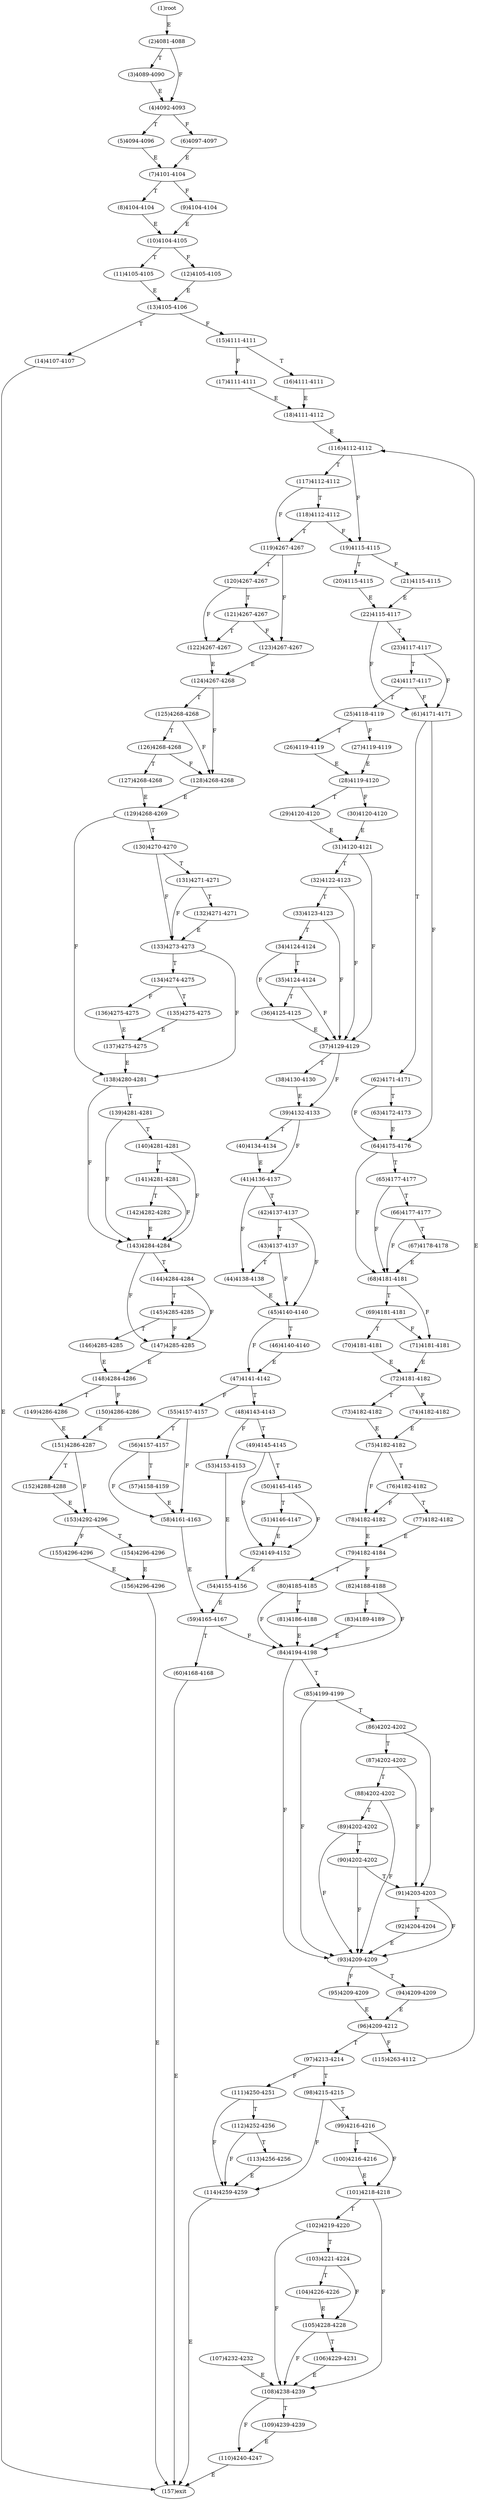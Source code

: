 digraph "" { 
1[ label="(1)root"];
2[ label="(2)4081-4088"];
3[ label="(3)4089-4090"];
4[ label="(4)4092-4093"];
5[ label="(5)4094-4096"];
6[ label="(6)4097-4097"];
7[ label="(7)4101-4104"];
8[ label="(8)4104-4104"];
9[ label="(9)4104-4104"];
10[ label="(10)4104-4105"];
11[ label="(11)4105-4105"];
12[ label="(12)4105-4105"];
13[ label="(13)4105-4106"];
14[ label="(14)4107-4107"];
15[ label="(15)4111-4111"];
17[ label="(17)4111-4111"];
16[ label="(16)4111-4111"];
19[ label="(19)4115-4115"];
18[ label="(18)4111-4112"];
21[ label="(21)4115-4115"];
20[ label="(20)4115-4115"];
23[ label="(23)4117-4117"];
22[ label="(22)4115-4117"];
25[ label="(25)4118-4119"];
24[ label="(24)4117-4117"];
27[ label="(27)4119-4119"];
26[ label="(26)4119-4119"];
29[ label="(29)4120-4120"];
28[ label="(28)4119-4120"];
31[ label="(31)4120-4121"];
30[ label="(30)4120-4120"];
34[ label="(34)4124-4124"];
35[ label="(35)4124-4124"];
32[ label="(32)4122-4123"];
33[ label="(33)4123-4123"];
38[ label="(38)4130-4130"];
39[ label="(39)4132-4133"];
36[ label="(36)4125-4125"];
37[ label="(37)4129-4129"];
42[ label="(42)4137-4137"];
43[ label="(43)4137-4137"];
40[ label="(40)4134-4134"];
41[ label="(41)4136-4137"];
46[ label="(46)4140-4140"];
47[ label="(47)4141-4142"];
44[ label="(44)4138-4138"];
45[ label="(45)4140-4140"];
51[ label="(51)4146-4147"];
50[ label="(50)4145-4145"];
49[ label="(49)4145-4145"];
48[ label="(48)4143-4143"];
55[ label="(55)4157-4157"];
54[ label="(54)4155-4156"];
53[ label="(53)4153-4153"];
52[ label="(52)4149-4152"];
59[ label="(59)4165-4167"];
58[ label="(58)4161-4163"];
57[ label="(57)4158-4159"];
56[ label="(56)4157-4157"];
63[ label="(63)4172-4173"];
62[ label="(62)4171-4171"];
61[ label="(61)4171-4171"];
60[ label="(60)4168-4168"];
68[ label="(68)4181-4181"];
69[ label="(69)4181-4181"];
70[ label="(70)4181-4181"];
71[ label="(71)4181-4181"];
64[ label="(64)4175-4176"];
65[ label="(65)4177-4177"];
66[ label="(66)4177-4177"];
67[ label="(67)4178-4178"];
76[ label="(76)4182-4182"];
77[ label="(77)4182-4182"];
78[ label="(78)4182-4182"];
79[ label="(79)4182-4184"];
72[ label="(72)4181-4182"];
73[ label="(73)4182-4182"];
74[ label="(74)4182-4182"];
75[ label="(75)4182-4182"];
85[ label="(85)4199-4199"];
84[ label="(84)4194-4198"];
87[ label="(87)4202-4202"];
86[ label="(86)4202-4202"];
81[ label="(81)4186-4188"];
80[ label="(80)4185-4185"];
83[ label="(83)4189-4189"];
82[ label="(82)4188-4188"];
93[ label="(93)4209-4209"];
92[ label="(92)4204-4204"];
95[ label="(95)4209-4209"];
94[ label="(94)4209-4209"];
89[ label="(89)4202-4202"];
88[ label="(88)4202-4202"];
91[ label="(91)4203-4203"];
90[ label="(90)4202-4202"];
102[ label="(102)4219-4220"];
103[ label="(103)4221-4224"];
100[ label="(100)4216-4216"];
101[ label="(101)4218-4218"];
98[ label="(98)4215-4215"];
99[ label="(99)4216-4216"];
96[ label="(96)4209-4212"];
97[ label="(97)4213-4214"];
110[ label="(110)4240-4247"];
111[ label="(111)4250-4251"];
108[ label="(108)4238-4239"];
109[ label="(109)4239-4239"];
106[ label="(106)4229-4231"];
107[ label="(107)4232-4232"];
104[ label="(104)4226-4226"];
105[ label="(105)4228-4228"];
119[ label="(119)4267-4267"];
118[ label="(118)4112-4112"];
117[ label="(117)4112-4112"];
116[ label="(116)4112-4112"];
115[ label="(115)4263-4112"];
114[ label="(114)4259-4259"];
113[ label="(113)4256-4256"];
112[ label="(112)4252-4256"];
127[ label="(127)4268-4268"];
126[ label="(126)4268-4268"];
125[ label="(125)4268-4268"];
124[ label="(124)4267-4268"];
123[ label="(123)4267-4267"];
122[ label="(122)4267-4267"];
121[ label="(121)4267-4267"];
120[ label="(120)4267-4267"];
137[ label="(137)4275-4275"];
136[ label="(136)4275-4275"];
139[ label="(139)4281-4281"];
138[ label="(138)4280-4281"];
141[ label="(141)4281-4281"];
140[ label="(140)4281-4281"];
143[ label="(143)4284-4284"];
142[ label="(142)4282-4282"];
129[ label="(129)4268-4269"];
128[ label="(128)4268-4268"];
131[ label="(131)4271-4271"];
130[ label="(130)4270-4270"];
133[ label="(133)4273-4273"];
132[ label="(132)4271-4271"];
135[ label="(135)4275-4275"];
134[ label="(134)4274-4275"];
152[ label="(152)4288-4288"];
153[ label="(153)4292-4296"];
154[ label="(154)4296-4296"];
155[ label="(155)4296-4296"];
156[ label="(156)4296-4296"];
157[ label="(157)exit"];
144[ label="(144)4284-4284"];
145[ label="(145)4285-4285"];
146[ label="(146)4285-4285"];
147[ label="(147)4285-4285"];
148[ label="(148)4284-4286"];
149[ label="(149)4286-4286"];
150[ label="(150)4286-4286"];
151[ label="(151)4286-4287"];
1->2[ label="E"];
2->4[ label="F"];
2->3[ label="T"];
3->4[ label="E"];
4->6[ label="F"];
4->5[ label="T"];
5->7[ label="E"];
6->7[ label="E"];
7->9[ label="F"];
7->8[ label="T"];
8->10[ label="E"];
9->10[ label="E"];
10->12[ label="F"];
10->11[ label="T"];
11->13[ label="E"];
12->13[ label="E"];
13->15[ label="F"];
13->14[ label="T"];
14->157[ label="E"];
15->17[ label="F"];
15->16[ label="T"];
16->18[ label="E"];
17->18[ label="E"];
18->116[ label="E"];
19->21[ label="F"];
19->20[ label="T"];
20->22[ label="E"];
21->22[ label="E"];
22->61[ label="F"];
22->23[ label="T"];
23->61[ label="F"];
23->24[ label="T"];
24->61[ label="F"];
24->25[ label="T"];
25->27[ label="F"];
25->26[ label="T"];
26->28[ label="E"];
27->28[ label="E"];
28->30[ label="F"];
28->29[ label="T"];
29->31[ label="E"];
30->31[ label="E"];
31->37[ label="F"];
31->32[ label="T"];
32->37[ label="F"];
32->33[ label="T"];
33->37[ label="F"];
33->34[ label="T"];
34->36[ label="F"];
34->35[ label="T"];
35->37[ label="F"];
35->36[ label="T"];
36->37[ label="E"];
37->39[ label="F"];
37->38[ label="T"];
38->39[ label="E"];
39->41[ label="F"];
39->40[ label="T"];
40->41[ label="E"];
41->44[ label="F"];
41->42[ label="T"];
42->45[ label="F"];
42->43[ label="T"];
43->45[ label="F"];
43->44[ label="T"];
44->45[ label="E"];
45->47[ label="F"];
45->46[ label="T"];
46->47[ label="E"];
47->55[ label="F"];
47->48[ label="T"];
48->53[ label="F"];
48->49[ label="T"];
49->52[ label="F"];
49->50[ label="T"];
50->52[ label="F"];
50->51[ label="T"];
51->52[ label="E"];
52->54[ label="E"];
53->54[ label="E"];
54->59[ label="E"];
55->58[ label="F"];
55->56[ label="T"];
56->58[ label="F"];
56->57[ label="T"];
57->58[ label="E"];
58->59[ label="E"];
59->84[ label="F"];
59->60[ label="T"];
60->157[ label="E"];
61->64[ label="F"];
61->62[ label="T"];
62->64[ label="F"];
62->63[ label="T"];
63->64[ label="E"];
64->68[ label="F"];
64->65[ label="T"];
65->68[ label="F"];
65->66[ label="T"];
66->68[ label="F"];
66->67[ label="T"];
67->68[ label="E"];
68->71[ label="F"];
68->69[ label="T"];
69->71[ label="F"];
69->70[ label="T"];
70->72[ label="E"];
71->72[ label="E"];
72->74[ label="F"];
72->73[ label="T"];
73->75[ label="E"];
74->75[ label="E"];
75->78[ label="F"];
75->76[ label="T"];
76->78[ label="F"];
76->77[ label="T"];
77->79[ label="E"];
78->79[ label="E"];
79->82[ label="F"];
79->80[ label="T"];
80->84[ label="F"];
80->81[ label="T"];
81->84[ label="E"];
82->84[ label="F"];
82->83[ label="T"];
83->84[ label="E"];
84->93[ label="F"];
84->85[ label="T"];
85->93[ label="F"];
85->86[ label="T"];
86->91[ label="F"];
86->87[ label="T"];
87->91[ label="F"];
87->88[ label="T"];
88->93[ label="F"];
88->89[ label="T"];
89->93[ label="F"];
89->90[ label="T"];
90->93[ label="F"];
90->91[ label="T"];
91->93[ label="F"];
91->92[ label="T"];
92->93[ label="E"];
93->95[ label="F"];
93->94[ label="T"];
94->96[ label="E"];
95->96[ label="E"];
96->115[ label="F"];
96->97[ label="T"];
97->111[ label="F"];
97->98[ label="T"];
98->114[ label="F"];
98->99[ label="T"];
99->101[ label="F"];
99->100[ label="T"];
100->101[ label="E"];
101->108[ label="F"];
101->102[ label="T"];
102->108[ label="F"];
102->103[ label="T"];
103->105[ label="F"];
103->104[ label="T"];
104->105[ label="E"];
105->108[ label="F"];
105->106[ label="T"];
106->108[ label="E"];
107->108[ label="E"];
108->110[ label="F"];
108->109[ label="T"];
109->110[ label="E"];
110->157[ label="E"];
111->114[ label="F"];
111->112[ label="T"];
112->114[ label="F"];
112->113[ label="T"];
113->114[ label="E"];
114->157[ label="E"];
115->116[ label="E"];
116->19[ label="F"];
116->117[ label="T"];
117->119[ label="F"];
117->118[ label="T"];
118->19[ label="F"];
118->119[ label="T"];
119->123[ label="F"];
119->120[ label="T"];
120->122[ label="F"];
120->121[ label="T"];
121->123[ label="F"];
121->122[ label="T"];
122->124[ label="E"];
123->124[ label="E"];
124->128[ label="F"];
124->125[ label="T"];
125->128[ label="F"];
125->126[ label="T"];
126->128[ label="F"];
126->127[ label="T"];
127->129[ label="E"];
128->129[ label="E"];
129->138[ label="F"];
129->130[ label="T"];
130->133[ label="F"];
130->131[ label="T"];
131->133[ label="F"];
131->132[ label="T"];
132->133[ label="E"];
133->138[ label="F"];
133->134[ label="T"];
134->136[ label="F"];
134->135[ label="T"];
135->137[ label="E"];
136->137[ label="E"];
137->138[ label="E"];
138->143[ label="F"];
138->139[ label="T"];
139->143[ label="F"];
139->140[ label="T"];
140->143[ label="F"];
140->141[ label="T"];
141->143[ label="F"];
141->142[ label="T"];
142->143[ label="E"];
143->147[ label="F"];
143->144[ label="T"];
144->147[ label="F"];
144->145[ label="T"];
145->147[ label="F"];
145->146[ label="T"];
146->148[ label="E"];
147->148[ label="E"];
148->150[ label="F"];
148->149[ label="T"];
149->151[ label="E"];
150->151[ label="E"];
151->153[ label="F"];
151->152[ label="T"];
152->153[ label="E"];
153->155[ label="F"];
153->154[ label="T"];
154->156[ label="E"];
155->156[ label="E"];
156->157[ label="E"];
}